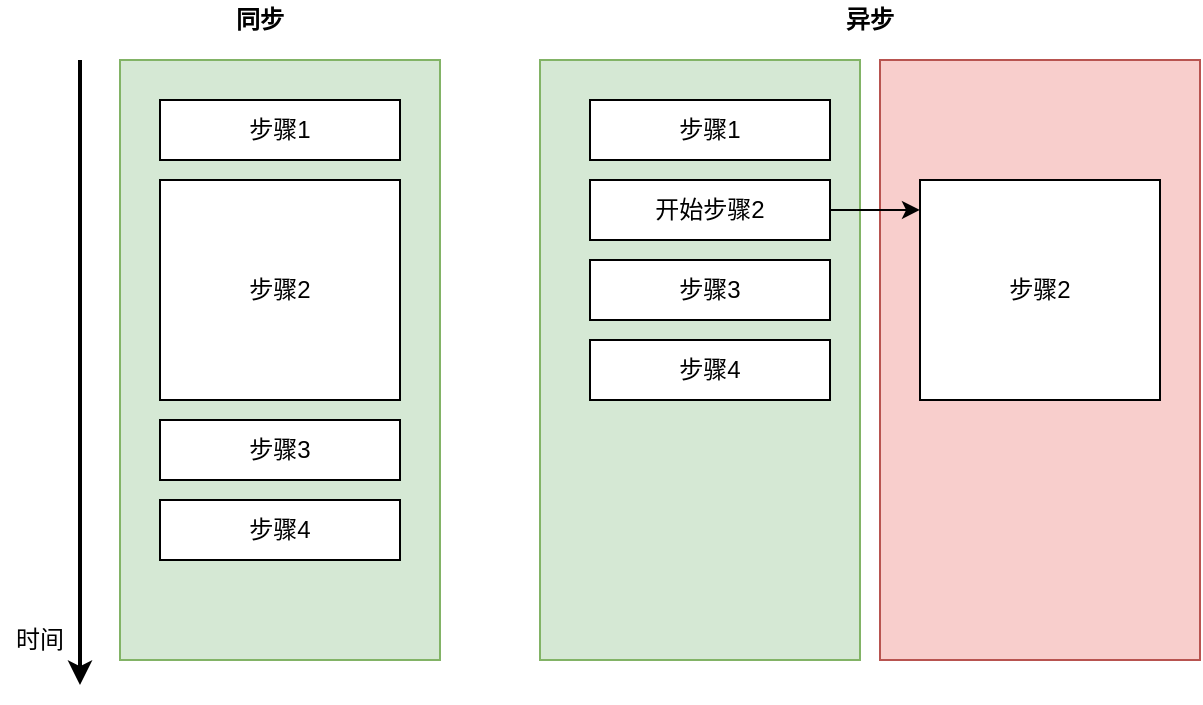 <mxfile version="12.8.8" type="device"><diagram id="6viDbKSOGGLUfVRB1ty6" name="Page-1"><mxGraphModel dx="946" dy="565" grid="1" gridSize="10" guides="1" tooltips="1" connect="1" arrows="1" fold="1" page="1" pageScale="1" pageWidth="850" pageHeight="1100" math="0" shadow="0"><root><mxCell id="0"/><mxCell id="1" parent="0"/><mxCell id="RJm1Smni7npuTRH8grXC-15" value="" style="rounded=0;whiteSpace=wrap;html=1;fillColor=#f8cecc;strokeColor=#b85450;" vertex="1" parent="1"><mxGeometry x="510" y="90" width="160" height="300" as="geometry"/></mxCell><mxCell id="RJm1Smni7npuTRH8grXC-14" value="" style="rounded=0;whiteSpace=wrap;html=1;fillColor=#d5e8d4;strokeColor=#82b366;" vertex="1" parent="1"><mxGeometry x="340" y="90" width="160" height="300" as="geometry"/></mxCell><mxCell id="RJm1Smni7npuTRH8grXC-13" value="" style="rounded=0;whiteSpace=wrap;html=1;fillColor=#d5e8d4;strokeColor=#82b366;" vertex="1" parent="1"><mxGeometry x="130" y="90" width="160" height="300" as="geometry"/></mxCell><mxCell id="RJm1Smni7npuTRH8grXC-1" value="步骤1" style="rounded=0;whiteSpace=wrap;html=1;" vertex="1" parent="1"><mxGeometry x="150" y="110" width="120" height="30" as="geometry"/></mxCell><mxCell id="RJm1Smni7npuTRH8grXC-2" value="步骤2" style="rounded=0;whiteSpace=wrap;html=1;" vertex="1" parent="1"><mxGeometry x="150" y="150" width="120" height="110" as="geometry"/></mxCell><mxCell id="RJm1Smni7npuTRH8grXC-3" value="步骤3" style="rounded=0;whiteSpace=wrap;html=1;" vertex="1" parent="1"><mxGeometry x="150" y="270" width="120" height="30" as="geometry"/></mxCell><mxCell id="RJm1Smni7npuTRH8grXC-4" value="步骤1" style="rounded=0;whiteSpace=wrap;html=1;" vertex="1" parent="1"><mxGeometry x="365" y="110" width="120" height="30" as="geometry"/></mxCell><mxCell id="RJm1Smni7npuTRH8grXC-5" value="步骤2" style="rounded=0;whiteSpace=wrap;html=1;" vertex="1" parent="1"><mxGeometry x="530" y="150" width="120" height="110" as="geometry"/></mxCell><mxCell id="RJm1Smni7npuTRH8grXC-6" value="步骤3" style="rounded=0;whiteSpace=wrap;html=1;" vertex="1" parent="1"><mxGeometry x="365" y="190" width="120" height="30" as="geometry"/></mxCell><mxCell id="RJm1Smni7npuTRH8grXC-7" value="步骤4" style="rounded=0;whiteSpace=wrap;html=1;" vertex="1" parent="1"><mxGeometry x="150" y="310" width="120" height="30" as="geometry"/></mxCell><mxCell id="RJm1Smni7npuTRH8grXC-8" value="步骤4" style="rounded=0;whiteSpace=wrap;html=1;" vertex="1" parent="1"><mxGeometry x="365" y="230" width="120" height="30" as="geometry"/></mxCell><mxCell id="RJm1Smni7npuTRH8grXC-11" style="edgeStyle=orthogonalEdgeStyle;rounded=0;orthogonalLoop=1;jettySize=auto;html=1;exitX=1;exitY=0.5;exitDx=0;exitDy=0;entryX=0;entryY=0.136;entryDx=0;entryDy=0;entryPerimeter=0;" edge="1" parent="1" source="RJm1Smni7npuTRH8grXC-9" target="RJm1Smni7npuTRH8grXC-5"><mxGeometry relative="1" as="geometry"/></mxCell><mxCell id="RJm1Smni7npuTRH8grXC-9" value="开始步骤2" style="rounded=0;whiteSpace=wrap;html=1;" vertex="1" parent="1"><mxGeometry x="365" y="150" width="120" height="30" as="geometry"/></mxCell><mxCell id="RJm1Smni7npuTRH8grXC-16" value="" style="endArrow=classic;html=1;strokeWidth=2;" edge="1" parent="1"><mxGeometry width="50" height="50" relative="1" as="geometry"><mxPoint x="110" y="90" as="sourcePoint"/><mxPoint x="110" y="402.5" as="targetPoint"/></mxGeometry></mxCell><mxCell id="RJm1Smni7npuTRH8grXC-18" value="时间" style="text;html=1;strokeColor=none;fillColor=none;align=center;verticalAlign=middle;whiteSpace=wrap;rounded=0;" vertex="1" parent="1"><mxGeometry x="70" y="370" width="40" height="20" as="geometry"/></mxCell><mxCell id="RJm1Smni7npuTRH8grXC-19" value="&lt;b&gt;异步&lt;/b&gt;" style="text;html=1;strokeColor=none;fillColor=none;align=center;verticalAlign=middle;whiteSpace=wrap;rounded=0;" vertex="1" parent="1"><mxGeometry x="485" y="60" width="40" height="20" as="geometry"/></mxCell><mxCell id="RJm1Smni7npuTRH8grXC-20" value="&lt;b&gt;同步&lt;/b&gt;" style="text;html=1;strokeColor=none;fillColor=none;align=center;verticalAlign=middle;whiteSpace=wrap;rounded=0;" vertex="1" parent="1"><mxGeometry x="180" y="60" width="40" height="20" as="geometry"/></mxCell></root></mxGraphModel></diagram></mxfile>